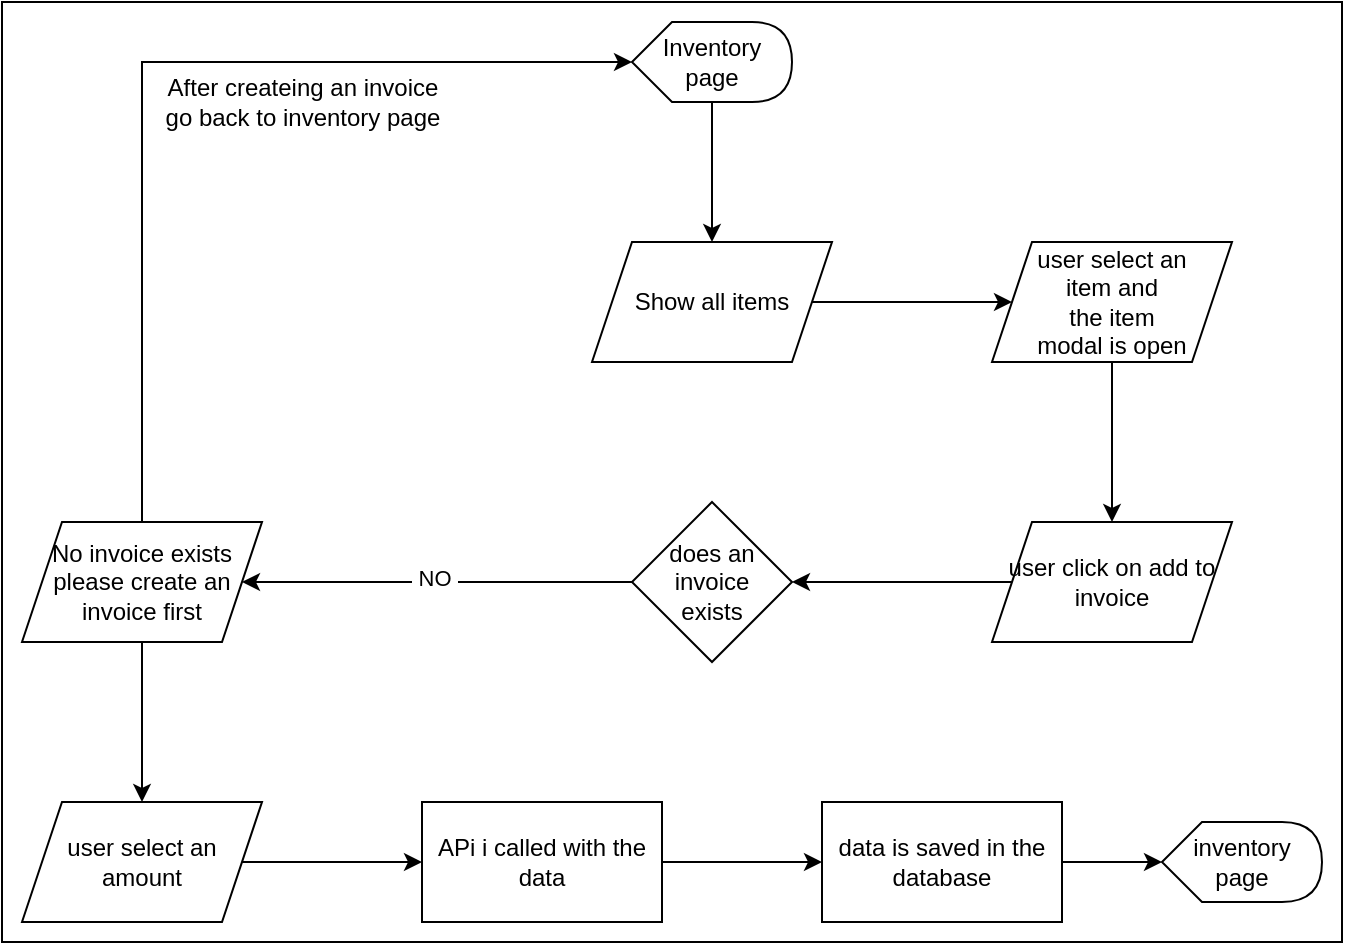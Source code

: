 <mxfile version="24.8.6">
  <diagram name="Page-1" id="7uVoAxF6LNE9zVGtXjIu">
    <mxGraphModel dx="1434" dy="892" grid="1" gridSize="10" guides="1" tooltips="1" connect="1" arrows="1" fold="1" page="1" pageScale="1" pageWidth="850" pageHeight="1100" math="0" shadow="0">
      <root>
        <mxCell id="0" />
        <mxCell id="1" parent="0" />
        <mxCell id="KgU15q7wXIkb3UShMSy3-25" value="" style="rounded=0;whiteSpace=wrap;html=1;" vertex="1" parent="1">
          <mxGeometry x="70" y="30" width="670" height="470" as="geometry" />
        </mxCell>
        <mxCell id="KgU15q7wXIkb3UShMSy3-3" value="" style="edgeStyle=orthogonalEdgeStyle;rounded=0;orthogonalLoop=1;jettySize=auto;html=1;" edge="1" parent="1" source="KgU15q7wXIkb3UShMSy3-1" target="KgU15q7wXIkb3UShMSy3-2">
          <mxGeometry relative="1" as="geometry" />
        </mxCell>
        <mxCell id="KgU15q7wXIkb3UShMSy3-1" value="Inventory&lt;br&gt;page" style="shape=display;whiteSpace=wrap;html=1;" vertex="1" parent="1">
          <mxGeometry x="385" y="40" width="80" height="40" as="geometry" />
        </mxCell>
        <mxCell id="KgU15q7wXIkb3UShMSy3-5" value="" style="edgeStyle=orthogonalEdgeStyle;rounded=0;orthogonalLoop=1;jettySize=auto;html=1;" edge="1" parent="1" source="KgU15q7wXIkb3UShMSy3-2" target="KgU15q7wXIkb3UShMSy3-4">
          <mxGeometry relative="1" as="geometry" />
        </mxCell>
        <mxCell id="KgU15q7wXIkb3UShMSy3-2" value="Show all items" style="shape=parallelogram;perimeter=parallelogramPerimeter;whiteSpace=wrap;html=1;fixedSize=1;" vertex="1" parent="1">
          <mxGeometry x="365" y="150" width="120" height="60" as="geometry" />
        </mxCell>
        <mxCell id="KgU15q7wXIkb3UShMSy3-9" value="" style="edgeStyle=orthogonalEdgeStyle;rounded=0;orthogonalLoop=1;jettySize=auto;html=1;" edge="1" parent="1" source="KgU15q7wXIkb3UShMSy3-4" target="KgU15q7wXIkb3UShMSy3-8">
          <mxGeometry relative="1" as="geometry" />
        </mxCell>
        <mxCell id="KgU15q7wXIkb3UShMSy3-4" value="user select an &lt;br&gt;item and &lt;br&gt;the item &lt;br&gt;modal is open" style="shape=parallelogram;perimeter=parallelogramPerimeter;whiteSpace=wrap;html=1;fixedSize=1;" vertex="1" parent="1">
          <mxGeometry x="565" y="150" width="120" height="60" as="geometry" />
        </mxCell>
        <mxCell id="KgU15q7wXIkb3UShMSy3-11" value="" style="edgeStyle=orthogonalEdgeStyle;rounded=0;orthogonalLoop=1;jettySize=auto;html=1;" edge="1" parent="1" source="KgU15q7wXIkb3UShMSy3-8" target="KgU15q7wXIkb3UShMSy3-10">
          <mxGeometry relative="1" as="geometry" />
        </mxCell>
        <mxCell id="KgU15q7wXIkb3UShMSy3-8" value="user click on add to invoice" style="shape=parallelogram;perimeter=parallelogramPerimeter;whiteSpace=wrap;html=1;fixedSize=1;" vertex="1" parent="1">
          <mxGeometry x="565" y="290" width="120" height="60" as="geometry" />
        </mxCell>
        <mxCell id="KgU15q7wXIkb3UShMSy3-13" value="" style="edgeStyle=orthogonalEdgeStyle;rounded=0;orthogonalLoop=1;jettySize=auto;html=1;" edge="1" parent="1" source="KgU15q7wXIkb3UShMSy3-10" target="KgU15q7wXIkb3UShMSy3-12">
          <mxGeometry relative="1" as="geometry" />
        </mxCell>
        <mxCell id="KgU15q7wXIkb3UShMSy3-14" value="&amp;nbsp;NO&amp;nbsp;" style="edgeLabel;html=1;align=center;verticalAlign=middle;resizable=0;points=[];" vertex="1" connectable="0" parent="KgU15q7wXIkb3UShMSy3-13">
          <mxGeometry x="0.015" y="-2" relative="1" as="geometry">
            <mxPoint as="offset" />
          </mxGeometry>
        </mxCell>
        <mxCell id="KgU15q7wXIkb3UShMSy3-10" value="does an invoice &lt;br&gt;exists" style="rhombus;whiteSpace=wrap;html=1;" vertex="1" parent="1">
          <mxGeometry x="385" y="280" width="80" height="80" as="geometry" />
        </mxCell>
        <mxCell id="KgU15q7wXIkb3UShMSy3-18" value="" style="edgeStyle=orthogonalEdgeStyle;rounded=0;orthogonalLoop=1;jettySize=auto;html=1;" edge="1" parent="1" source="KgU15q7wXIkb3UShMSy3-12" target="KgU15q7wXIkb3UShMSy3-17">
          <mxGeometry relative="1" as="geometry" />
        </mxCell>
        <mxCell id="KgU15q7wXIkb3UShMSy3-12" value="No invoice exists&lt;br&gt;please create an invoice first" style="shape=parallelogram;perimeter=parallelogramPerimeter;whiteSpace=wrap;html=1;fixedSize=1;" vertex="1" parent="1">
          <mxGeometry x="80" y="290" width="120" height="60" as="geometry" />
        </mxCell>
        <mxCell id="KgU15q7wXIkb3UShMSy3-15" style="edgeStyle=orthogonalEdgeStyle;rounded=0;orthogonalLoop=1;jettySize=auto;html=1;entryX=0;entryY=0.5;entryDx=0;entryDy=0;entryPerimeter=0;exitX=0.5;exitY=0;exitDx=0;exitDy=0;" edge="1" parent="1" source="KgU15q7wXIkb3UShMSy3-12" target="KgU15q7wXIkb3UShMSy3-1">
          <mxGeometry relative="1" as="geometry" />
        </mxCell>
        <mxCell id="KgU15q7wXIkb3UShMSy3-16" value="After createing an invoice &lt;br&gt;go back to inventory page" style="text;html=1;align=center;verticalAlign=middle;resizable=0;points=[];autosize=1;strokeColor=none;fillColor=none;" vertex="1" parent="1">
          <mxGeometry x="140" y="60" width="160" height="40" as="geometry" />
        </mxCell>
        <mxCell id="KgU15q7wXIkb3UShMSy3-20" value="" style="edgeStyle=orthogonalEdgeStyle;rounded=0;orthogonalLoop=1;jettySize=auto;html=1;" edge="1" parent="1" source="KgU15q7wXIkb3UShMSy3-17" target="KgU15q7wXIkb3UShMSy3-19">
          <mxGeometry relative="1" as="geometry" />
        </mxCell>
        <mxCell id="KgU15q7wXIkb3UShMSy3-17" value="user select an amount" style="shape=parallelogram;perimeter=parallelogramPerimeter;whiteSpace=wrap;html=1;fixedSize=1;" vertex="1" parent="1">
          <mxGeometry x="80" y="430" width="120" height="60" as="geometry" />
        </mxCell>
        <mxCell id="KgU15q7wXIkb3UShMSy3-22" value="" style="edgeStyle=orthogonalEdgeStyle;rounded=0;orthogonalLoop=1;jettySize=auto;html=1;" edge="1" parent="1" source="KgU15q7wXIkb3UShMSy3-19" target="KgU15q7wXIkb3UShMSy3-21">
          <mxGeometry relative="1" as="geometry" />
        </mxCell>
        <mxCell id="KgU15q7wXIkb3UShMSy3-19" value="APi i called with the data" style="whiteSpace=wrap;html=1;" vertex="1" parent="1">
          <mxGeometry x="280" y="430" width="120" height="60" as="geometry" />
        </mxCell>
        <mxCell id="KgU15q7wXIkb3UShMSy3-24" value="" style="edgeStyle=orthogonalEdgeStyle;rounded=0;orthogonalLoop=1;jettySize=auto;html=1;" edge="1" parent="1" source="KgU15q7wXIkb3UShMSy3-21" target="KgU15q7wXIkb3UShMSy3-23">
          <mxGeometry relative="1" as="geometry" />
        </mxCell>
        <mxCell id="KgU15q7wXIkb3UShMSy3-21" value="data is saved in the database" style="whiteSpace=wrap;html=1;" vertex="1" parent="1">
          <mxGeometry x="480" y="430" width="120" height="60" as="geometry" />
        </mxCell>
        <mxCell id="KgU15q7wXIkb3UShMSy3-23" value="inventory&lt;br&gt;page" style="shape=display;whiteSpace=wrap;html=1;" vertex="1" parent="1">
          <mxGeometry x="650" y="440" width="80" height="40" as="geometry" />
        </mxCell>
      </root>
    </mxGraphModel>
  </diagram>
</mxfile>

